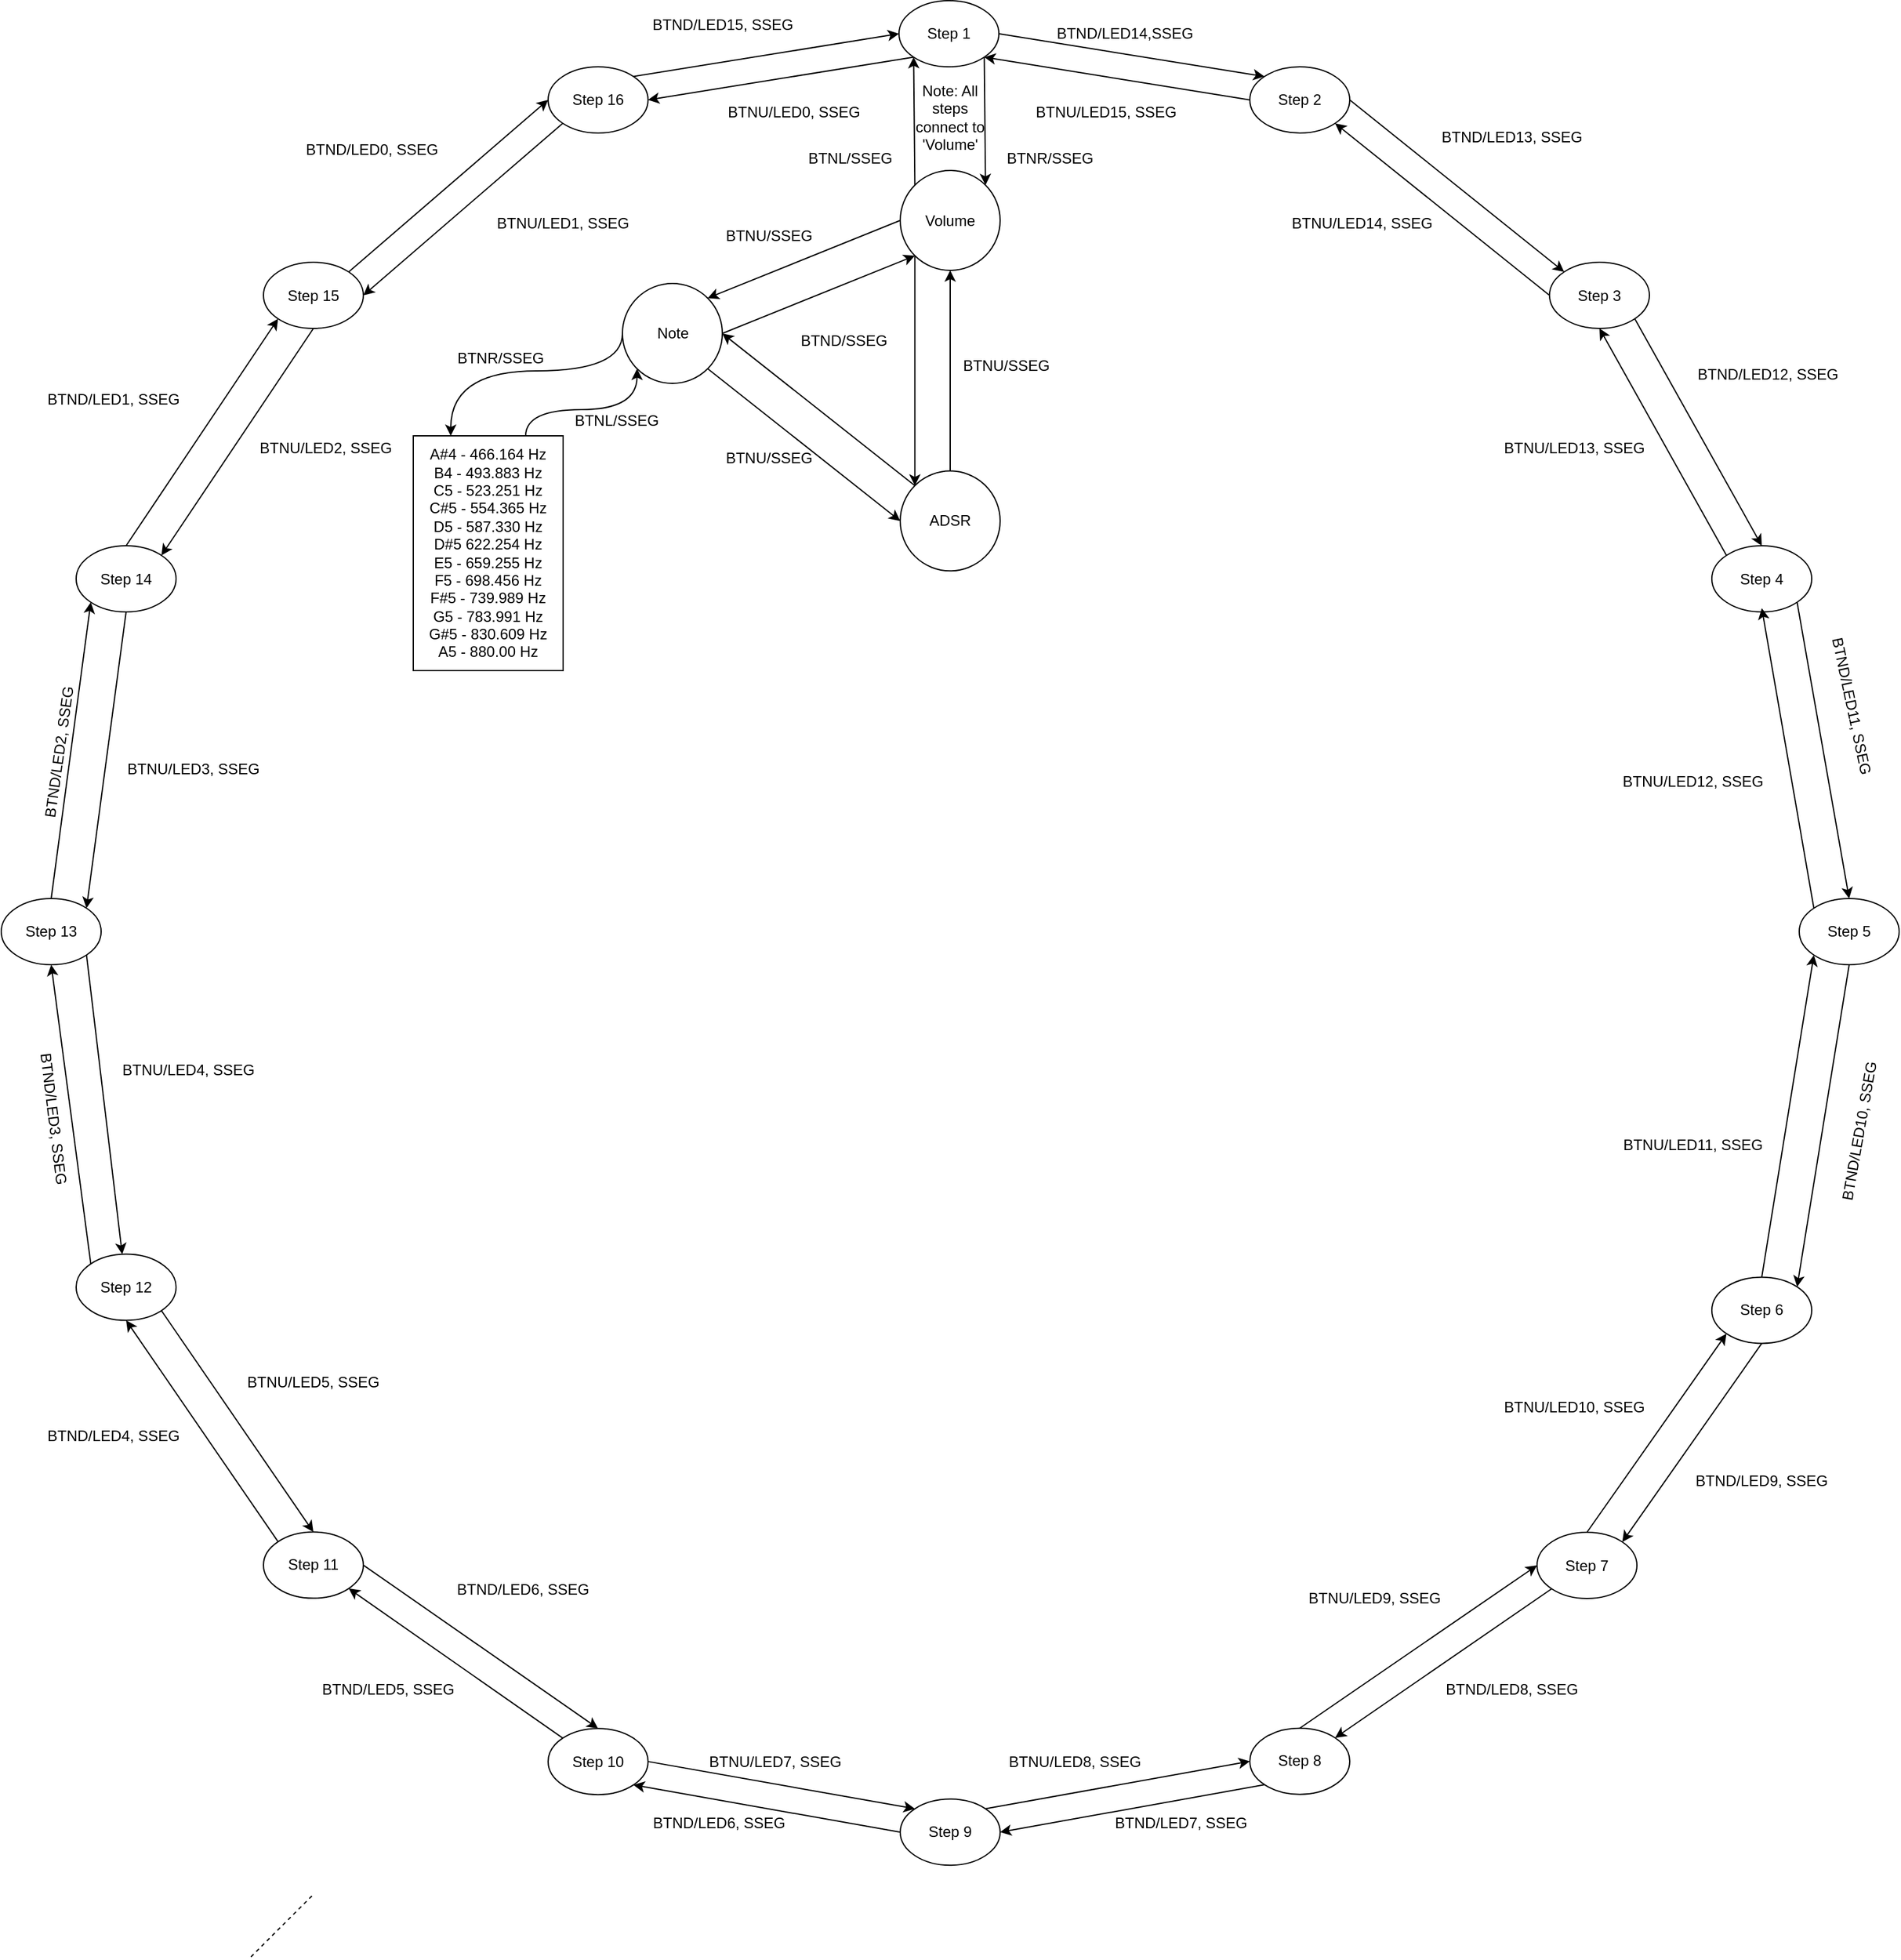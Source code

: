 <mxfile version="10.6.0" type="google"><diagram id="fQjGU2VTF6cUOYgMqgNM" name="Page-1"><mxGraphModel dx="883" dy="490" grid="1" gridSize="10" guides="1" tooltips="1" connect="1" arrows="1" fold="1" page="1" pageScale="1" pageWidth="1600" pageHeight="1600" math="0" shadow="0"><root><mxCell id="0"/><mxCell id="1" parent="0"/><mxCell id="KZ8_hBVxr4zXLFFw6DXg-84" style="edgeStyle=none;rounded=0;orthogonalLoop=1;jettySize=auto;html=1;exitX=0;exitY=1;exitDx=0;exitDy=0;entryX=1;entryY=0.5;entryDx=0;entryDy=0;" edge="1" parent="1" source="KZ8_hBVxr4zXLFFw6DXg-1" target="KZ8_hBVxr4zXLFFw6DXg-26"><mxGeometry relative="1" as="geometry"/></mxCell><mxCell id="KZ8_hBVxr4zXLFFw6DXg-85" style="edgeStyle=none;rounded=0;orthogonalLoop=1;jettySize=auto;html=1;exitX=1;exitY=0.5;exitDx=0;exitDy=0;entryX=0;entryY=0;entryDx=0;entryDy=0;" edge="1" parent="1" source="KZ8_hBVxr4zXLFFw6DXg-1" target="KZ8_hBVxr4zXLFFw6DXg-19"><mxGeometry relative="1" as="geometry"/></mxCell><mxCell id="KZ8_hBVxr4zXLFFw6DXg-125" style="edgeStyle=none;rounded=0;orthogonalLoop=1;jettySize=auto;html=1;exitX=1;exitY=1;exitDx=0;exitDy=0;entryX=1;entryY=0;entryDx=0;entryDy=0;" edge="1" parent="1" source="KZ8_hBVxr4zXLFFw6DXg-1" target="KZ8_hBVxr4zXLFFw6DXg-122"><mxGeometry relative="1" as="geometry"/></mxCell><mxCell id="KZ8_hBVxr4zXLFFw6DXg-1" value="Step 1" style="ellipse;whiteSpace=wrap;html=1;" vertex="1" parent="1"><mxGeometry x="759" y="53.5" width="80" height="53" as="geometry"/></mxCell><mxCell id="KZ8_hBVxr4zXLFFw6DXg-40" style="edgeStyle=none;rounded=0;orthogonalLoop=1;jettySize=auto;html=1;exitX=1;exitY=0.5;exitDx=0;exitDy=0;entryX=0;entryY=0;entryDx=0;entryDy=0;" edge="1" parent="1" source="KZ8_hBVxr4zXLFFw6DXg-19" target="KZ8_hBVxr4zXLFFw6DXg-20"><mxGeometry relative="1" as="geometry"/></mxCell><mxCell id="KZ8_hBVxr4zXLFFw6DXg-86" style="edgeStyle=none;rounded=0;orthogonalLoop=1;jettySize=auto;html=1;exitX=0;exitY=0.5;exitDx=0;exitDy=0;entryX=1;entryY=1;entryDx=0;entryDy=0;" edge="1" parent="1" source="KZ8_hBVxr4zXLFFw6DXg-19" target="KZ8_hBVxr4zXLFFw6DXg-1"><mxGeometry relative="1" as="geometry"/></mxCell><mxCell id="KZ8_hBVxr4zXLFFw6DXg-19" value="Step 2" style="ellipse;whiteSpace=wrap;html=1;" vertex="1" parent="1"><mxGeometry x="1040" y="106.5" width="80" height="53" as="geometry"/></mxCell><mxCell id="KZ8_hBVxr4zXLFFw6DXg-41" style="edgeStyle=none;rounded=0;orthogonalLoop=1;jettySize=auto;html=1;exitX=0;exitY=0.5;exitDx=0;exitDy=0;entryX=1;entryY=1;entryDx=0;entryDy=0;" edge="1" parent="1" source="KZ8_hBVxr4zXLFFw6DXg-20" target="KZ8_hBVxr4zXLFFw6DXg-19"><mxGeometry relative="1" as="geometry"/></mxCell><mxCell id="KZ8_hBVxr4zXLFFw6DXg-43" style="edgeStyle=none;rounded=0;orthogonalLoop=1;jettySize=auto;html=1;exitX=1;exitY=1;exitDx=0;exitDy=0;entryX=0.5;entryY=0;entryDx=0;entryDy=0;" edge="1" parent="1" source="KZ8_hBVxr4zXLFFw6DXg-20" target="KZ8_hBVxr4zXLFFw6DXg-21"><mxGeometry relative="1" as="geometry"/></mxCell><mxCell id="KZ8_hBVxr4zXLFFw6DXg-20" value="Step 3" style="ellipse;whiteSpace=wrap;html=1;" vertex="1" parent="1"><mxGeometry x="1280" y="263" width="80" height="53" as="geometry"/></mxCell><mxCell id="KZ8_hBVxr4zXLFFw6DXg-44" style="edgeStyle=none;rounded=0;orthogonalLoop=1;jettySize=auto;html=1;exitX=0;exitY=0;exitDx=0;exitDy=0;entryX=0.5;entryY=1;entryDx=0;entryDy=0;" edge="1" parent="1" source="KZ8_hBVxr4zXLFFw6DXg-21" target="KZ8_hBVxr4zXLFFw6DXg-20"><mxGeometry relative="1" as="geometry"/></mxCell><mxCell id="KZ8_hBVxr4zXLFFw6DXg-45" style="edgeStyle=none;rounded=0;orthogonalLoop=1;jettySize=auto;html=1;exitX=1;exitY=1;exitDx=0;exitDy=0;entryX=0.5;entryY=0;entryDx=0;entryDy=0;" edge="1" parent="1" source="KZ8_hBVxr4zXLFFw6DXg-21" target="KZ8_hBVxr4zXLFFw6DXg-22"><mxGeometry relative="1" as="geometry"/></mxCell><mxCell id="KZ8_hBVxr4zXLFFw6DXg-46" style="edgeStyle=none;rounded=0;orthogonalLoop=1;jettySize=auto;html=1;exitX=0.5;exitY=1;exitDx=0;exitDy=0;entryX=0.5;entryY=1;entryDx=0;entryDy=0;" edge="1" parent="1" source="KZ8_hBVxr4zXLFFw6DXg-21" target="KZ8_hBVxr4zXLFFw6DXg-21"><mxGeometry relative="1" as="geometry"/></mxCell><mxCell id="KZ8_hBVxr4zXLFFw6DXg-21" value="Step 4" style="ellipse;whiteSpace=wrap;html=1;" vertex="1" parent="1"><mxGeometry x="1410" y="490" width="80" height="53" as="geometry"/></mxCell><mxCell id="KZ8_hBVxr4zXLFFw6DXg-47" style="edgeStyle=none;rounded=0;orthogonalLoop=1;jettySize=auto;html=1;exitX=0;exitY=0;exitDx=0;exitDy=0;" edge="1" parent="1" source="KZ8_hBVxr4zXLFFw6DXg-22"><mxGeometry relative="1" as="geometry"><mxPoint x="1450" y="540" as="targetPoint"/></mxGeometry></mxCell><mxCell id="KZ8_hBVxr4zXLFFw6DXg-48" style="edgeStyle=none;rounded=0;orthogonalLoop=1;jettySize=auto;html=1;exitX=0.5;exitY=1;exitDx=0;exitDy=0;entryX=1;entryY=0;entryDx=0;entryDy=0;" edge="1" parent="1" source="KZ8_hBVxr4zXLFFw6DXg-22" target="KZ8_hBVxr4zXLFFw6DXg-32"><mxGeometry relative="1" as="geometry"/></mxCell><mxCell id="KZ8_hBVxr4zXLFFw6DXg-22" value="Step 5" style="ellipse;whiteSpace=wrap;html=1;" vertex="1" parent="1"><mxGeometry x="1480" y="772.5" width="80" height="53" as="geometry"/></mxCell><mxCell id="KZ8_hBVxr4zXLFFw6DXg-81" style="edgeStyle=none;rounded=0;orthogonalLoop=1;jettySize=auto;html=1;exitX=0;exitY=1;exitDx=0;exitDy=0;entryX=1;entryY=0.5;entryDx=0;entryDy=0;" edge="1" parent="1" source="KZ8_hBVxr4zXLFFw6DXg-26" target="KZ8_hBVxr4zXLFFw6DXg-28"><mxGeometry relative="1" as="geometry"/></mxCell><mxCell id="KZ8_hBVxr4zXLFFw6DXg-83" style="edgeStyle=none;rounded=0;orthogonalLoop=1;jettySize=auto;html=1;exitX=1;exitY=0;exitDx=0;exitDy=0;entryX=0;entryY=0.5;entryDx=0;entryDy=0;" edge="1" parent="1" source="KZ8_hBVxr4zXLFFw6DXg-26" target="KZ8_hBVxr4zXLFFw6DXg-1"><mxGeometry relative="1" as="geometry"/></mxCell><mxCell id="KZ8_hBVxr4zXLFFw6DXg-26" value="Step 16" style="ellipse;whiteSpace=wrap;html=1;" vertex="1" parent="1"><mxGeometry x="478" y="106.5" width="80" height="53" as="geometry"/></mxCell><mxCell id="KZ8_hBVxr4zXLFFw6DXg-71" style="edgeStyle=none;rounded=0;orthogonalLoop=1;jettySize=auto;html=1;exitX=0;exitY=1;exitDx=0;exitDy=0;entryX=0;entryY=1;entryDx=0;entryDy=0;" edge="1" parent="1" source="KZ8_hBVxr4zXLFFw6DXg-28" target="KZ8_hBVxr4zXLFFw6DXg-28"><mxGeometry relative="1" as="geometry"/></mxCell><mxCell id="KZ8_hBVxr4zXLFFw6DXg-73" style="edgeStyle=none;rounded=0;orthogonalLoop=1;jettySize=auto;html=1;exitX=0.5;exitY=1;exitDx=0;exitDy=0;entryX=1;entryY=0;entryDx=0;entryDy=0;" edge="1" parent="1" source="KZ8_hBVxr4zXLFFw6DXg-28" target="KZ8_hBVxr4zXLFFw6DXg-29"><mxGeometry relative="1" as="geometry"/></mxCell><mxCell id="KZ8_hBVxr4zXLFFw6DXg-82" style="edgeStyle=none;rounded=0;orthogonalLoop=1;jettySize=auto;html=1;exitX=1;exitY=0;exitDx=0;exitDy=0;entryX=0;entryY=0.5;entryDx=0;entryDy=0;" edge="1" parent="1" source="KZ8_hBVxr4zXLFFw6DXg-28" target="KZ8_hBVxr4zXLFFw6DXg-26"><mxGeometry relative="1" as="geometry"/></mxCell><mxCell id="KZ8_hBVxr4zXLFFw6DXg-28" value="Step 15" style="ellipse;whiteSpace=wrap;html=1;" vertex="1" parent="1"><mxGeometry x="250" y="263" width="80" height="53" as="geometry"/></mxCell><mxCell id="KZ8_hBVxr4zXLFFw6DXg-69" style="edgeStyle=none;rounded=0;orthogonalLoop=1;jettySize=auto;html=1;exitX=0.5;exitY=1;exitDx=0;exitDy=0;entryX=1;entryY=0;entryDx=0;entryDy=0;" edge="1" parent="1" source="KZ8_hBVxr4zXLFFw6DXg-29" target="KZ8_hBVxr4zXLFFw6DXg-30"><mxGeometry relative="1" as="geometry"/></mxCell><mxCell id="KZ8_hBVxr4zXLFFw6DXg-72" style="edgeStyle=none;rounded=0;orthogonalLoop=1;jettySize=auto;html=1;exitX=0.5;exitY=0;exitDx=0;exitDy=0;entryX=0;entryY=1;entryDx=0;entryDy=0;" edge="1" parent="1" source="KZ8_hBVxr4zXLFFw6DXg-29" target="KZ8_hBVxr4zXLFFw6DXg-28"><mxGeometry relative="1" as="geometry"/></mxCell><mxCell id="KZ8_hBVxr4zXLFFw6DXg-29" value="Step 14" style="ellipse;whiteSpace=wrap;html=1;" vertex="1" parent="1"><mxGeometry x="100" y="490" width="80" height="53" as="geometry"/></mxCell><mxCell id="KZ8_hBVxr4zXLFFw6DXg-67" style="edgeStyle=none;rounded=0;orthogonalLoop=1;jettySize=auto;html=1;exitX=1;exitY=1;exitDx=0;exitDy=0;" edge="1" parent="1" source="KZ8_hBVxr4zXLFFw6DXg-30" target="KZ8_hBVxr4zXLFFw6DXg-37"><mxGeometry relative="1" as="geometry"/></mxCell><mxCell id="KZ8_hBVxr4zXLFFw6DXg-68" style="edgeStyle=none;rounded=0;orthogonalLoop=1;jettySize=auto;html=1;exitX=0.5;exitY=0;exitDx=0;exitDy=0;entryX=0;entryY=1;entryDx=0;entryDy=0;" edge="1" parent="1" source="KZ8_hBVxr4zXLFFw6DXg-30" target="KZ8_hBVxr4zXLFFw6DXg-29"><mxGeometry relative="1" as="geometry"/></mxCell><mxCell id="KZ8_hBVxr4zXLFFw6DXg-30" value="Step 13" style="ellipse;whiteSpace=wrap;html=1;" vertex="1" parent="1"><mxGeometry x="40" y="772.5" width="80" height="53" as="geometry"/></mxCell><mxCell id="KZ8_hBVxr4zXLFFw6DXg-58" style="edgeStyle=none;rounded=0;orthogonalLoop=1;jettySize=auto;html=1;exitX=1;exitY=0;exitDx=0;exitDy=0;entryX=0;entryY=0.5;entryDx=0;entryDy=0;" edge="1" parent="1" source="KZ8_hBVxr4zXLFFw6DXg-31" target="KZ8_hBVxr4zXLFFw6DXg-35"><mxGeometry relative="1" as="geometry"/></mxCell><mxCell id="KZ8_hBVxr4zXLFFw6DXg-59" style="edgeStyle=none;rounded=0;orthogonalLoop=1;jettySize=auto;html=1;exitX=0;exitY=0.5;exitDx=0;exitDy=0;entryX=1;entryY=1;entryDx=0;entryDy=0;" edge="1" parent="1" source="KZ8_hBVxr4zXLFFw6DXg-31" target="KZ8_hBVxr4zXLFFw6DXg-38"><mxGeometry relative="1" as="geometry"/></mxCell><mxCell id="KZ8_hBVxr4zXLFFw6DXg-31" value="Step 9" style="ellipse;whiteSpace=wrap;html=1;" vertex="1" parent="1"><mxGeometry x="760" y="1493.643" width="80" height="53" as="geometry"/></mxCell><mxCell id="KZ8_hBVxr4zXLFFw6DXg-49" style="edgeStyle=none;rounded=0;orthogonalLoop=1;jettySize=auto;html=1;exitX=0.5;exitY=0;exitDx=0;exitDy=0;entryX=0;entryY=1;entryDx=0;entryDy=0;" edge="1" parent="1" source="KZ8_hBVxr4zXLFFw6DXg-32" target="KZ8_hBVxr4zXLFFw6DXg-22"><mxGeometry relative="1" as="geometry"/></mxCell><mxCell id="KZ8_hBVxr4zXLFFw6DXg-50" style="edgeStyle=none;rounded=0;orthogonalLoop=1;jettySize=auto;html=1;exitX=0.5;exitY=1;exitDx=0;exitDy=0;entryX=1;entryY=0;entryDx=0;entryDy=0;" edge="1" parent="1" source="KZ8_hBVxr4zXLFFw6DXg-32" target="KZ8_hBVxr4zXLFFw6DXg-33"><mxGeometry relative="1" as="geometry"/></mxCell><mxCell id="KZ8_hBVxr4zXLFFw6DXg-32" value="Step 6" style="ellipse;whiteSpace=wrap;html=1;" vertex="1" parent="1"><mxGeometry x="1410" y="1075.714" width="80" height="53" as="geometry"/></mxCell><mxCell id="KZ8_hBVxr4zXLFFw6DXg-51" style="edgeStyle=none;rounded=0;orthogonalLoop=1;jettySize=auto;html=1;exitX=0.5;exitY=0;exitDx=0;exitDy=0;entryX=0;entryY=1;entryDx=0;entryDy=0;" edge="1" parent="1" source="KZ8_hBVxr4zXLFFw6DXg-33" target="KZ8_hBVxr4zXLFFw6DXg-32"><mxGeometry relative="1" as="geometry"/></mxCell><mxCell id="KZ8_hBVxr4zXLFFw6DXg-54" style="edgeStyle=none;rounded=0;orthogonalLoop=1;jettySize=auto;html=1;exitX=0;exitY=1;exitDx=0;exitDy=0;entryX=1;entryY=0;entryDx=0;entryDy=0;" edge="1" parent="1" source="KZ8_hBVxr4zXLFFw6DXg-33" target="KZ8_hBVxr4zXLFFw6DXg-35"><mxGeometry relative="1" as="geometry"/></mxCell><mxCell id="KZ8_hBVxr4zXLFFw6DXg-33" value="Step 7" style="ellipse;whiteSpace=wrap;html=1;" vertex="1" parent="1"><mxGeometry x="1270" y="1280" width="80" height="53" as="geometry"/></mxCell><mxCell id="KZ8_hBVxr4zXLFFw6DXg-56" style="edgeStyle=none;rounded=0;orthogonalLoop=1;jettySize=auto;html=1;exitX=0.5;exitY=0;exitDx=0;exitDy=0;entryX=0;entryY=0.5;entryDx=0;entryDy=0;" edge="1" parent="1" source="KZ8_hBVxr4zXLFFw6DXg-35" target="KZ8_hBVxr4zXLFFw6DXg-33"><mxGeometry relative="1" as="geometry"/></mxCell><mxCell id="KZ8_hBVxr4zXLFFw6DXg-57" style="edgeStyle=none;rounded=0;orthogonalLoop=1;jettySize=auto;html=1;exitX=0;exitY=1;exitDx=0;exitDy=0;entryX=1;entryY=0.5;entryDx=0;entryDy=0;" edge="1" parent="1" source="KZ8_hBVxr4zXLFFw6DXg-35" target="KZ8_hBVxr4zXLFFw6DXg-31"><mxGeometry relative="1" as="geometry"/></mxCell><mxCell id="KZ8_hBVxr4zXLFFw6DXg-35" value="Step 8" style="ellipse;whiteSpace=wrap;html=1;" vertex="1" parent="1"><mxGeometry x="1040" y="1436.857" width="80" height="53" as="geometry"/></mxCell><mxCell id="KZ8_hBVxr4zXLFFw6DXg-62" style="edgeStyle=none;rounded=0;orthogonalLoop=1;jettySize=auto;html=1;exitX=1;exitY=0.5;exitDx=0;exitDy=0;entryX=0.5;entryY=0;entryDx=0;entryDy=0;" edge="1" parent="1" source="KZ8_hBVxr4zXLFFw6DXg-36" target="KZ8_hBVxr4zXLFFw6DXg-38"><mxGeometry relative="1" as="geometry"/></mxCell><mxCell id="KZ8_hBVxr4zXLFFw6DXg-63" style="edgeStyle=none;rounded=0;orthogonalLoop=1;jettySize=auto;html=1;exitX=0;exitY=0;exitDx=0;exitDy=0;entryX=0.5;entryY=1;entryDx=0;entryDy=0;" edge="1" parent="1" source="KZ8_hBVxr4zXLFFw6DXg-36" target="KZ8_hBVxr4zXLFFw6DXg-37"><mxGeometry relative="1" as="geometry"/></mxCell><mxCell id="KZ8_hBVxr4zXLFFw6DXg-36" value="Step 11" style="ellipse;whiteSpace=wrap;html=1;" vertex="1" parent="1"><mxGeometry x="250" y="1279.786" width="80" height="53" as="geometry"/></mxCell><mxCell id="KZ8_hBVxr4zXLFFw6DXg-64" style="edgeStyle=none;rounded=0;orthogonalLoop=1;jettySize=auto;html=1;exitX=1;exitY=1;exitDx=0;exitDy=0;entryX=0.5;entryY=0;entryDx=0;entryDy=0;" edge="1" parent="1" source="KZ8_hBVxr4zXLFFw6DXg-37" target="KZ8_hBVxr4zXLFFw6DXg-36"><mxGeometry relative="1" as="geometry"/></mxCell><mxCell id="KZ8_hBVxr4zXLFFw6DXg-66" style="edgeStyle=none;rounded=0;orthogonalLoop=1;jettySize=auto;html=1;exitX=0;exitY=0;exitDx=0;exitDy=0;entryX=0.5;entryY=1;entryDx=0;entryDy=0;" edge="1" parent="1" source="KZ8_hBVxr4zXLFFw6DXg-37" target="KZ8_hBVxr4zXLFFw6DXg-30"><mxGeometry relative="1" as="geometry"/></mxCell><mxCell id="KZ8_hBVxr4zXLFFw6DXg-37" value="Step 12" style="ellipse;whiteSpace=wrap;html=1;" vertex="1" parent="1"><mxGeometry x="100" y="1057.286" width="80" height="53" as="geometry"/></mxCell><mxCell id="KZ8_hBVxr4zXLFFw6DXg-60" style="edgeStyle=none;rounded=0;orthogonalLoop=1;jettySize=auto;html=1;exitX=1;exitY=0.5;exitDx=0;exitDy=0;entryX=0;entryY=0;entryDx=0;entryDy=0;" edge="1" parent="1" source="KZ8_hBVxr4zXLFFw6DXg-38" target="KZ8_hBVxr4zXLFFw6DXg-31"><mxGeometry relative="1" as="geometry"/></mxCell><mxCell id="KZ8_hBVxr4zXLFFw6DXg-61" style="edgeStyle=none;rounded=0;orthogonalLoop=1;jettySize=auto;html=1;exitX=0;exitY=0;exitDx=0;exitDy=0;entryX=1;entryY=1;entryDx=0;entryDy=0;" edge="1" parent="1" source="KZ8_hBVxr4zXLFFw6DXg-38" target="KZ8_hBVxr4zXLFFw6DXg-36"><mxGeometry relative="1" as="geometry"/></mxCell><mxCell id="KZ8_hBVxr4zXLFFw6DXg-38" value="Step 10" style="ellipse;whiteSpace=wrap;html=1;" vertex="1" parent="1"><mxGeometry x="478" y="1437.072" width="80" height="53" as="geometry"/></mxCell><mxCell id="KZ8_hBVxr4zXLFFw6DXg-87" value="BTND/LED14,SSEG" style="text;html=1;strokeColor=none;fillColor=none;align=center;verticalAlign=middle;whiteSpace=wrap;rounded=0;rotation=0;" vertex="1" parent="1"><mxGeometry x="920" y="69.971" width="40" height="20" as="geometry"/></mxCell><mxCell id="KZ8_hBVxr4zXLFFw6DXg-88" value="BTNU/LED7, SSEG" style="text;html=1;strokeColor=none;fillColor=none;align=center;verticalAlign=middle;whiteSpace=wrap;rounded=0;rotation=0;" vertex="1" parent="1"><mxGeometry x="600" y="1453.5" width="120" height="20" as="geometry"/></mxCell><mxCell id="KZ8_hBVxr4zXLFFw6DXg-90" value="BTND/LED13, SSEG&lt;br&gt;&lt;br&gt;" style="text;html=1;strokeColor=none;fillColor=none;align=center;verticalAlign=middle;whiteSpace=wrap;rounded=0;rotation=0;" vertex="1" parent="1"><mxGeometry x="1190" y="160" width="120" height="20" as="geometry"/></mxCell><mxCell id="KZ8_hBVxr4zXLFFw6DXg-91" value="BTND/LED6, SSEG&lt;br&gt;&lt;br&gt;" style="text;html=1;strokeColor=none;fillColor=none;align=center;verticalAlign=middle;whiteSpace=wrap;rounded=0;rotation=0;" vertex="1" parent="1"><mxGeometry x="398" y="1323.235" width="120" height="20" as="geometry"/></mxCell><mxCell id="KZ8_hBVxr4zXLFFw6DXg-93" value="BTND/LED12, SSEG&lt;br&gt;&lt;br&gt;" style="text;html=1;strokeColor=none;fillColor=none;align=center;verticalAlign=middle;whiteSpace=wrap;rounded=0;rotation=0;" vertex="1" parent="1"><mxGeometry x="1390" y="350" width="130" height="20" as="geometry"/></mxCell><mxCell id="KZ8_hBVxr4zXLFFw6DXg-94" value="BTND/LED11, SSEG&lt;br&gt;&lt;br&gt;" style="text;html=1;strokeColor=none;fillColor=none;align=center;verticalAlign=middle;whiteSpace=wrap;rounded=0;rotation=78;" vertex="1" parent="1"><mxGeometry x="1450" y="610" width="130" height="20" as="geometry"/></mxCell><mxCell id="KZ8_hBVxr4zXLFFw6DXg-95" value="BTND/LED10, SSEG&lt;br&gt;&lt;br&gt;" style="text;html=1;strokeColor=none;fillColor=none;align=center;verticalAlign=middle;whiteSpace=wrap;rounded=0;rotation=-80;" vertex="1" parent="1"><mxGeometry x="1470" y="949.765" width="130" height="20" as="geometry"/></mxCell><mxCell id="KZ8_hBVxr4zXLFFw6DXg-96" value="BTND/LED9, SSEG&lt;br&gt;&lt;br&gt;" style="text;html=1;strokeColor=none;fillColor=none;align=center;verticalAlign=middle;whiteSpace=wrap;rounded=0;" vertex="1" parent="1"><mxGeometry x="1385" y="1236.382" width="130" height="20" as="geometry"/></mxCell><mxCell id="KZ8_hBVxr4zXLFFw6DXg-97" value="BTND/LED8, SSEG&lt;br&gt;&lt;br&gt;" style="text;html=1;strokeColor=none;fillColor=none;align=center;verticalAlign=middle;whiteSpace=wrap;rounded=0;" vertex="1" parent="1"><mxGeometry x="1185" y="1402.824" width="130" height="20" as="geometry"/></mxCell><mxCell id="KZ8_hBVxr4zXLFFw6DXg-98" value="BTND/LED7, SSEG&lt;br&gt;&lt;br&gt;" style="text;html=1;strokeColor=none;fillColor=none;align=center;verticalAlign=middle;whiteSpace=wrap;rounded=0;" vertex="1" parent="1"><mxGeometry x="920" y="1509.912" width="130" height="20" as="geometry"/></mxCell><mxCell id="KZ8_hBVxr4zXLFFw6DXg-99" value="BTND/LED6, SSEG&lt;br&gt;&lt;br&gt;" style="text;html=1;strokeColor=none;fillColor=none;align=center;verticalAlign=middle;whiteSpace=wrap;rounded=0;" vertex="1" parent="1"><mxGeometry x="550" y="1510.029" width="130" height="20" as="geometry"/></mxCell><mxCell id="KZ8_hBVxr4zXLFFw6DXg-100" value="BTND/LED5, SSEG&lt;br&gt;&lt;br&gt;" style="text;html=1;strokeColor=none;fillColor=none;align=center;verticalAlign=middle;whiteSpace=wrap;rounded=0;" vertex="1" parent="1"><mxGeometry x="285.294" y="1403" width="130" height="20" as="geometry"/></mxCell><mxCell id="KZ8_hBVxr4zXLFFw6DXg-101" value="BTND/LED4, SSEG&lt;br&gt;&lt;br&gt;" style="text;html=1;strokeColor=none;fillColor=none;align=center;verticalAlign=middle;whiteSpace=wrap;rounded=0;" vertex="1" parent="1"><mxGeometry x="64.941" y="1200" width="130" height="20" as="geometry"/></mxCell><mxCell id="KZ8_hBVxr4zXLFFw6DXg-102" value="BTND/LED3, SSEG&lt;br&gt;&lt;br&gt;" style="text;html=1;strokeColor=none;fillColor=none;align=center;verticalAlign=middle;whiteSpace=wrap;rounded=0;rotation=83;" vertex="1" parent="1"><mxGeometry x="10" y="939.824" width="130" height="20" as="geometry"/></mxCell><mxCell id="KZ8_hBVxr4zXLFFw6DXg-103" value="BTND/LED2, SSEG&lt;br&gt;&lt;br&gt;" style="text;html=1;strokeColor=none;fillColor=none;align=center;verticalAlign=middle;whiteSpace=wrap;rounded=0;rotation=-82;" vertex="1" parent="1"><mxGeometry x="20" y="643" width="147" height="26" as="geometry"/></mxCell><mxCell id="KZ8_hBVxr4zXLFFw6DXg-104" value="BTND/LED1, SSEG&lt;br&gt;&lt;br&gt;" style="text;html=1;strokeColor=none;fillColor=none;align=center;verticalAlign=middle;whiteSpace=wrap;rounded=0;" vertex="1" parent="1"><mxGeometry x="65.029" y="370" width="130" height="20" as="geometry"/></mxCell><mxCell id="KZ8_hBVxr4zXLFFw6DXg-105" value="BTND/LED0, SSEG&lt;br&gt;&lt;br&gt;" style="text;html=1;strokeColor=none;fillColor=none;align=center;verticalAlign=middle;whiteSpace=wrap;rounded=0;" vertex="1" parent="1"><mxGeometry x="272.471" y="170" width="130" height="20" as="geometry"/></mxCell><mxCell id="KZ8_hBVxr4zXLFFw6DXg-106" value="BTND/LED15, SSEG&lt;br&gt;&lt;br&gt;" style="text;html=1;strokeColor=none;fillColor=none;align=center;verticalAlign=middle;whiteSpace=wrap;rounded=0;" vertex="1" parent="1"><mxGeometry x="552.706" y="70" width="130" height="20" as="geometry"/></mxCell><mxCell id="KZ8_hBVxr4zXLFFw6DXg-107" value="BTNU/LED8, SSEG" style="text;html=1;strokeColor=none;fillColor=none;align=center;verticalAlign=middle;whiteSpace=wrap;rounded=0;rotation=0;" vertex="1" parent="1"><mxGeometry x="840" y="1453.5" width="120" height="20" as="geometry"/></mxCell><mxCell id="KZ8_hBVxr4zXLFFw6DXg-109" value="BTNU/LED9, SSEG" style="text;html=1;strokeColor=none;fillColor=none;align=center;verticalAlign=middle;whiteSpace=wrap;rounded=0;rotation=0;" vertex="1" parent="1"><mxGeometry x="1080" y="1323" width="120" height="20" as="geometry"/></mxCell><mxCell id="KZ8_hBVxr4zXLFFw6DXg-110" value="BTNU/LED10, SSEG" style="text;html=1;strokeColor=none;fillColor=none;align=center;verticalAlign=middle;whiteSpace=wrap;rounded=0;rotation=0;" vertex="1" parent="1"><mxGeometry x="1240" y="1170" width="120" height="20" as="geometry"/></mxCell><mxCell id="KZ8_hBVxr4zXLFFw6DXg-111" value="BTNU/LED11, SSEG" style="text;html=1;strokeColor=none;fillColor=none;align=center;verticalAlign=middle;whiteSpace=wrap;rounded=0;rotation=0;" vertex="1" parent="1"><mxGeometry x="1335" y="960" width="120" height="20" as="geometry"/></mxCell><mxCell id="KZ8_hBVxr4zXLFFw6DXg-112" value="BTNU/LED12, SSEG" style="text;html=1;strokeColor=none;fillColor=none;align=center;verticalAlign=middle;whiteSpace=wrap;rounded=0;rotation=0;" vertex="1" parent="1"><mxGeometry x="1335" y="669.1" width="120" height="20" as="geometry"/></mxCell><mxCell id="KZ8_hBVxr4zXLFFw6DXg-113" value="BTNU/LED13, SSEG" style="text;html=1;strokeColor=none;fillColor=none;align=center;verticalAlign=middle;whiteSpace=wrap;rounded=0;rotation=0;" vertex="1" parent="1"><mxGeometry x="1240" y="401.6" width="120" height="20" as="geometry"/></mxCell><mxCell id="KZ8_hBVxr4zXLFFw6DXg-114" value="BTNU/LED14, SSEG" style="text;html=1;strokeColor=none;fillColor=none;align=center;verticalAlign=middle;whiteSpace=wrap;rounded=0;rotation=0;" vertex="1" parent="1"><mxGeometry x="1070" y="222" width="120" height="20" as="geometry"/></mxCell><mxCell id="KZ8_hBVxr4zXLFFw6DXg-115" value="BTNU/LED15, SSEG" style="text;html=1;strokeColor=none;fillColor=none;align=center;verticalAlign=middle;whiteSpace=wrap;rounded=0;rotation=0;" vertex="1" parent="1"><mxGeometry x="864.9" y="133" width="120" height="20" as="geometry"/></mxCell><mxCell id="KZ8_hBVxr4zXLFFw6DXg-116" value="BTNU/LED0, SSEG" style="text;html=1;strokeColor=none;fillColor=none;align=center;verticalAlign=middle;whiteSpace=wrap;rounded=0;rotation=0;" vertex="1" parent="1"><mxGeometry x="615" y="133" width="120" height="20" as="geometry"/></mxCell><mxCell id="KZ8_hBVxr4zXLFFw6DXg-117" value="BTNU/LED1, SSEG" style="text;html=1;strokeColor=none;fillColor=none;align=center;verticalAlign=middle;whiteSpace=wrap;rounded=0;rotation=0;" vertex="1" parent="1"><mxGeometry x="430" y="222.1" width="120" height="20" as="geometry"/></mxCell><mxCell id="KZ8_hBVxr4zXLFFw6DXg-118" value="BTNU/LED2, SSEG" style="text;html=1;strokeColor=none;fillColor=none;align=center;verticalAlign=middle;whiteSpace=wrap;rounded=0;rotation=0;" vertex="1" parent="1"><mxGeometry x="240" y="401.6" width="120" height="20" as="geometry"/></mxCell><mxCell id="KZ8_hBVxr4zXLFFw6DXg-119" value="BTNU/LED3, SSEG" style="text;html=1;strokeColor=none;fillColor=none;align=center;verticalAlign=middle;whiteSpace=wrap;rounded=0;rotation=0;" vertex="1" parent="1"><mxGeometry x="134.2" y="659" width="120" height="20" as="geometry"/></mxCell><mxCell id="KZ8_hBVxr4zXLFFw6DXg-120" value="BTNU/LED4, SSEG" style="text;html=1;strokeColor=none;fillColor=none;align=center;verticalAlign=middle;whiteSpace=wrap;rounded=0;rotation=0;" vertex="1" parent="1"><mxGeometry x="130" y="900.1" width="120" height="20" as="geometry"/></mxCell><mxCell id="KZ8_hBVxr4zXLFFw6DXg-121" value="BTNU/LED5, SSEG" style="text;html=1;strokeColor=none;fillColor=none;align=center;verticalAlign=middle;whiteSpace=wrap;rounded=0;rotation=0;" vertex="1" parent="1"><mxGeometry x="230.167" y="1150" width="120" height="20" as="geometry"/></mxCell><mxCell id="KZ8_hBVxr4zXLFFw6DXg-126" style="edgeStyle=none;rounded=0;orthogonalLoop=1;jettySize=auto;html=1;exitX=0;exitY=0;exitDx=0;exitDy=0;entryX=0;entryY=1;entryDx=0;entryDy=0;" edge="1" parent="1" source="KZ8_hBVxr4zXLFFw6DXg-122" target="KZ8_hBVxr4zXLFFw6DXg-1"><mxGeometry relative="1" as="geometry"/></mxCell><mxCell id="KZ8_hBVxr4zXLFFw6DXg-224" style="edgeStyle=none;rounded=0;orthogonalLoop=1;jettySize=auto;html=1;exitX=0;exitY=0.5;exitDx=0;exitDy=0;entryX=1;entryY=0;entryDx=0;entryDy=0;" edge="1" parent="1" source="KZ8_hBVxr4zXLFFw6DXg-122" target="KZ8_hBVxr4zXLFFw6DXg-223"><mxGeometry relative="1" as="geometry"/></mxCell><mxCell id="KZ8_hBVxr4zXLFFw6DXg-235" style="edgeStyle=none;rounded=0;orthogonalLoop=1;jettySize=auto;html=1;exitX=0;exitY=1;exitDx=0;exitDy=0;entryX=0;entryY=0;entryDx=0;entryDy=0;" edge="1" parent="1" source="KZ8_hBVxr4zXLFFw6DXg-122" target="KZ8_hBVxr4zXLFFw6DXg-234"><mxGeometry relative="1" as="geometry"/></mxCell><mxCell id="KZ8_hBVxr4zXLFFw6DXg-122" value="Volume" style="ellipse;whiteSpace=wrap;html=1;aspect=fixed;" vertex="1" parent="1"><mxGeometry x="760" y="189.5" width="80" height="80" as="geometry"/></mxCell><mxCell id="KZ8_hBVxr4zXLFFw6DXg-127" value="BTNR/SSEG" style="text;html=1;strokeColor=none;fillColor=none;align=center;verticalAlign=middle;whiteSpace=wrap;rounded=0;" vertex="1" parent="1"><mxGeometry x="860" y="170" width="40" height="20" as="geometry"/></mxCell><mxCell id="KZ8_hBVxr4zXLFFw6DXg-128" value="BTNL/SSEG" style="text;html=1;strokeColor=none;fillColor=none;align=center;verticalAlign=middle;whiteSpace=wrap;rounded=0;" vertex="1" parent="1"><mxGeometry x="700" y="169.5" width="40" height="20" as="geometry"/></mxCell><mxCell id="KZ8_hBVxr4zXLFFw6DXg-130" value="Note: All steps connect to 'Volume'" style="text;html=1;strokeColor=none;fillColor=none;align=center;verticalAlign=middle;whiteSpace=wrap;rounded=0;" vertex="1" parent="1"><mxGeometry x="765" y="106.5" width="70" height="80" as="geometry"/></mxCell><mxCell id="KZ8_hBVxr4zXLFFw6DXg-225" style="edgeStyle=none;rounded=0;orthogonalLoop=1;jettySize=auto;html=1;exitX=1;exitY=0.5;exitDx=0;exitDy=0;entryX=0;entryY=1;entryDx=0;entryDy=0;" edge="1" parent="1" source="KZ8_hBVxr4zXLFFw6DXg-223" target="KZ8_hBVxr4zXLFFw6DXg-122"><mxGeometry relative="1" as="geometry"/></mxCell><mxCell id="KZ8_hBVxr4zXLFFw6DXg-230" style="edgeStyle=orthogonalEdgeStyle;rounded=0;orthogonalLoop=1;jettySize=auto;html=1;exitX=0;exitY=0.5;exitDx=0;exitDy=0;entryX=0.25;entryY=0;entryDx=0;entryDy=0;curved=1;" edge="1" parent="1" source="KZ8_hBVxr4zXLFFw6DXg-223" target="KZ8_hBVxr4zXLFFw6DXg-229"><mxGeometry relative="1" as="geometry"><Array as="points"><mxPoint x="538" y="350"/><mxPoint x="400" y="350"/></Array></mxGeometry></mxCell><mxCell id="KZ8_hBVxr4zXLFFw6DXg-240" style="edgeStyle=none;rounded=0;orthogonalLoop=1;jettySize=auto;html=1;exitX=1;exitY=1;exitDx=0;exitDy=0;entryX=0;entryY=0.5;entryDx=0;entryDy=0;" edge="1" parent="1" source="KZ8_hBVxr4zXLFFw6DXg-223" target="KZ8_hBVxr4zXLFFw6DXg-234"><mxGeometry relative="1" as="geometry"/></mxCell><mxCell id="KZ8_hBVxr4zXLFFw6DXg-223" value="Note" style="ellipse;whiteSpace=wrap;html=1;aspect=fixed;" vertex="1" parent="1"><mxGeometry x="537.5" y="280" width="80" height="80" as="geometry"/></mxCell><mxCell id="KZ8_hBVxr4zXLFFw6DXg-226" value="BTNU/SSEG&lt;br&gt;" style="text;html=1;strokeColor=none;fillColor=none;align=center;verticalAlign=middle;whiteSpace=wrap;rounded=0;" vertex="1" parent="1"><mxGeometry x="635" y="232.0" width="40" height="20" as="geometry"/></mxCell><mxCell id="KZ8_hBVxr4zXLFFw6DXg-227" value="BTND/SSEG&lt;br&gt;" style="text;html=1;strokeColor=none;fillColor=none;align=center;verticalAlign=middle;whiteSpace=wrap;rounded=0;" vertex="1" parent="1"><mxGeometry x="695" y="316.0" width="40" height="20" as="geometry"/></mxCell><mxCell id="KZ8_hBVxr4zXLFFw6DXg-231" style="edgeStyle=orthogonalEdgeStyle;rounded=0;orthogonalLoop=1;jettySize=auto;html=1;exitX=0.75;exitY=0;exitDx=0;exitDy=0;entryX=0;entryY=1;entryDx=0;entryDy=0;curved=1;" edge="1" parent="1" source="KZ8_hBVxr4zXLFFw6DXg-229" target="KZ8_hBVxr4zXLFFw6DXg-223"><mxGeometry relative="1" as="geometry"/></mxCell><mxCell id="KZ8_hBVxr4zXLFFw6DXg-229" value="A#4 - 466.164 Hz&lt;br&gt;B4 - 493.883 Hz&lt;br&gt;C5 - 523.251 Hz&lt;br&gt;C#5 - 554.365 Hz&lt;br&gt;D5 - 587.330 Hz&lt;br&gt;D#5 622.254 Hz&lt;br&gt;E5 - 659.255 Hz&lt;br&gt;F5 - 698.456 Hz&lt;br&gt;F#5 - 739.989 Hz&lt;br&gt;G5 - 783.991 Hz&lt;br&gt;G#5 - 830.609 Hz&lt;br&gt;A5 - 880.00 Hz&lt;br&gt;&lt;div style=&quot;text-align: left&quot;&gt;&lt;/div&gt;" style="rounded=0;whiteSpace=wrap;html=1;" vertex="1" parent="1"><mxGeometry x="370" y="402" width="120" height="188" as="geometry"/></mxCell><mxCell id="KZ8_hBVxr4zXLFFw6DXg-232" value="BTNR/SSEG" style="text;html=1;strokeColor=none;fillColor=none;align=center;verticalAlign=middle;whiteSpace=wrap;rounded=0;" vertex="1" parent="1"><mxGeometry x="420" y="330.167" width="40" height="20" as="geometry"/></mxCell><mxCell id="KZ8_hBVxr4zXLFFw6DXg-233" value="BTNL/SSEG" style="text;html=1;strokeColor=none;fillColor=none;align=center;verticalAlign=middle;whiteSpace=wrap;rounded=0;" vertex="1" parent="1"><mxGeometry x="512.5" y="380.167" width="40" height="20" as="geometry"/></mxCell><mxCell id="KZ8_hBVxr4zXLFFw6DXg-238" style="edgeStyle=none;rounded=0;orthogonalLoop=1;jettySize=auto;html=1;exitX=0;exitY=0;exitDx=0;exitDy=0;entryX=1;entryY=0.5;entryDx=0;entryDy=0;" edge="1" parent="1" source="KZ8_hBVxr4zXLFFw6DXg-234" target="KZ8_hBVxr4zXLFFw6DXg-223"><mxGeometry relative="1" as="geometry"/></mxCell><mxCell id="KZ8_hBVxr4zXLFFw6DXg-241" style="edgeStyle=none;rounded=0;orthogonalLoop=1;jettySize=auto;html=1;exitX=0.5;exitY=0;exitDx=0;exitDy=0;entryX=0.5;entryY=1;entryDx=0;entryDy=0;" edge="1" parent="1" source="KZ8_hBVxr4zXLFFw6DXg-234" target="KZ8_hBVxr4zXLFFw6DXg-122"><mxGeometry relative="1" as="geometry"/></mxCell><mxCell id="KZ8_hBVxr4zXLFFw6DXg-234" value="ADSR" style="ellipse;whiteSpace=wrap;html=1;aspect=fixed;" vertex="1" parent="1"><mxGeometry x="760" y="430.167" width="80" height="80" as="geometry"/></mxCell><mxCell id="KZ8_hBVxr4zXLFFw6DXg-242" value="BTNU/SSEG&lt;br&gt;" style="text;html=1;strokeColor=none;fillColor=none;align=center;verticalAlign=middle;whiteSpace=wrap;rounded=0;" vertex="1" parent="1"><mxGeometry x="635" y="410.0" width="40" height="20" as="geometry"/></mxCell><mxCell id="KZ8_hBVxr4zXLFFw6DXg-243" value="BTNU/SSEG&lt;br&gt;" style="text;html=1;strokeColor=none;fillColor=none;align=center;verticalAlign=middle;whiteSpace=wrap;rounded=0;" vertex="1" parent="1"><mxGeometry x="825" y="336.0" width="40" height="20" as="geometry"/></mxCell><mxCell id="KZ8_hBVxr4zXLFFw6DXg-245" value="" style="endArrow=none;dashed=1;html=1;" edge="1" parent="1"><mxGeometry width="50" height="50" relative="1" as="geometry"><mxPoint x="240" y="1620" as="sourcePoint"/><mxPoint x="290" y="1570" as="targetPoint"/></mxGeometry></mxCell></root></mxGraphModel></diagram></mxfile>